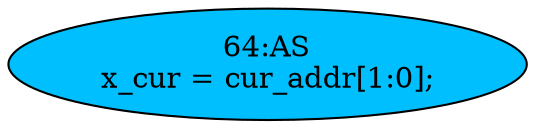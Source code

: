 strict digraph "" {
	node [label="\N"];
	"64:AS"	 [ast="<pyverilog.vparser.ast.Assign object at 0x7fdf564d1450>",
		def_var="['x_cur']",
		fillcolor=deepskyblue,
		label="64:AS
x_cur = cur_addr[1:0];",
		statements="[]",
		style=filled,
		typ=Assign,
		use_var="['cur_addr']"];
}
